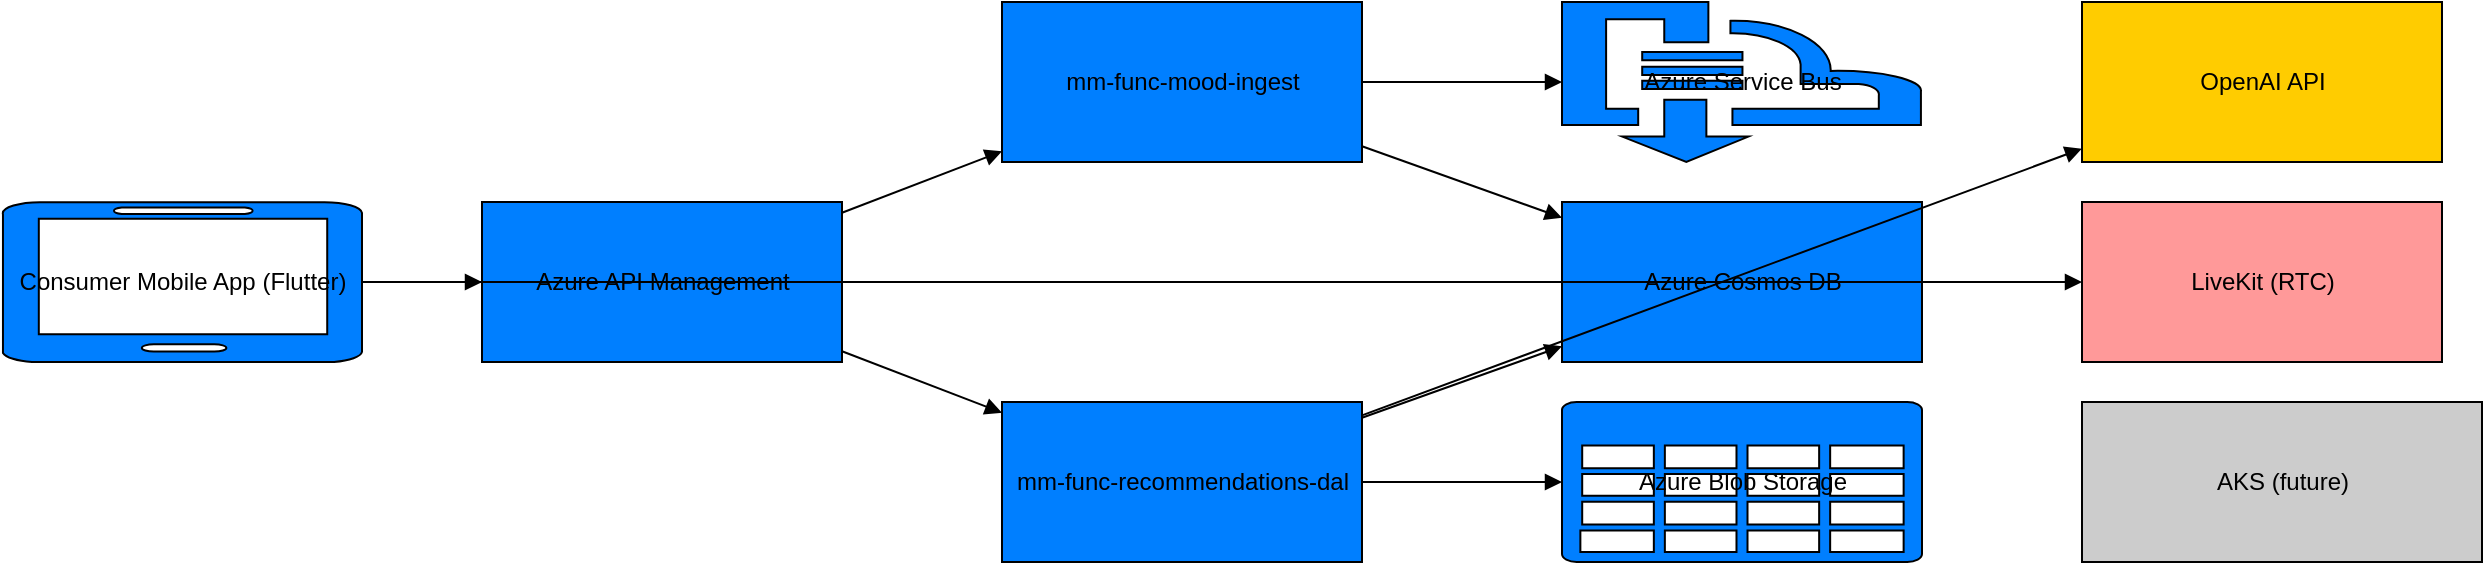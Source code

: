 <?xml version="1.0" encoding="UTF-8"?>
<mxfile>
  <diagram name="MoodMapper MVP Architecture" id="moodmapper-arch">
    <mxGraphModel dx="1620" dy="1024" grid="1" gridSize="10" guides="1" tooltips="1" connect="1" arrows="1" fold="1" page="1" pageScale="1" pageWidth="1920" pageHeight="1080">
      <root>
        <mxCell id="0"/>
        <mxCell id="1" parent="0"/>
        <mxCell id="mobileApp" value="Consumer Mobile App (Flutter)" style="shape=mxgraph.azure.mobile;fillColor=#007FFF;gradientColor=none;html=1;" vertex="1" parent="1">
          <mxGeometry x="40" y="220" width="180" height="80" as="geometry"/>
        </mxCell>
        <mxCell id="apim" value="Azure API Management" style="shape=mxgraph.azure.api_management;fillColor=#007FFF;gradientColor=none;html=1;" vertex="1" parent="1">
          <mxGeometry x="280" y="220" width="180" height="80" as="geometry"/>
        </mxCell>
        <mxCell id="funcIngest" value="mm-func-mood-ingest" style="shape=mxgraph.azure.functions;fillColor=#007FFF;html=1;" vertex="1" parent="1">
          <mxGeometry x="540" y="120" width="180" height="80" as="geometry"/>
        </mxCell>
        <mxCell id="funcRecs" value="mm-func-recommendations-dal" style="shape=mxgraph.azure.functions;fillColor=#007FFF;html=1;" vertex="1" parent="1">
          <mxGeometry x="540" y="320" width="180" height="80" as="geometry"/>
        </mxCell>
        <mxCell id="cosmos" value="Azure Cosmos DB" style="shape=mxgraph.azure.cosmosdb;fillColor=#007FFF;html=1;" vertex="1" parent="1">
          <mxGeometry x="820" y="220" width="180" height="80" as="geometry"/>
        </mxCell>
        <mxCell id="servicebus" value="Azure Service Bus" style="shape=mxgraph.azure.service_bus;fillColor=#007FFF;html=1;" vertex="1" parent="1">
          <mxGeometry x="820" y="120" width="180" height="80" as="geometry"/>
        </mxCell>
        <mxCell id="storage" value="Azure Blob Storage" style="shape=mxgraph.azure.storage;fillColor=#007FFF;html=1;" vertex="1" parent="1">
          <mxGeometry x="820" y="320" width="180" height="80" as="geometry"/>
        </mxCell>
        <mxCell id="openai" value="OpenAI API" style="shape=mxgraph.general.cloud;fillColor=#FFCC00;html=1;" vertex="1" parent="1">
          <mxGeometry x="1080" y="120" width="180" height="80" as="geometry"/>
        </mxCell>
        <mxCell id="livekit" value="LiveKit (RTC)" style="shape=mxgraph.general.cloud;fillColor=#FF9999;html=1;" vertex="1" parent="1">
          <mxGeometry x="1080" y="220" width="180" height="80" as="geometry"/>
        </mxCell>
        <mxCell id="aks" value="AKS (future)" style="shape=mxgraph.azure.kubernetes_service;fillColor=#cccccc;html=1;" vertex="1" parent="1">
          <mxGeometry x="1080" y="320" width="200" height="80" as="geometry"/>
        </mxCell>
        <mxCell id="edge1" style="endArrow=block;html=1;strokeColor=#000000;" edge="1" parent="1" source="mobileApp" target="apim">
          <mxGeometry relative="1" as="geometry"/>
        </mxCell>
        <mxCell id="edge2" style="endArrow=block;html=1;strokeColor=#000000;" edge="1" parent="1" source="apim" target="funcIngest">
          <mxGeometry relative="1" as="geometry"/>
        </mxCell>
        <mxCell id="edge3" style="endArrow=block;html=1;strokeColor=#000000;" edge="1" parent="1" source="apim" target="funcRecs">
          <mxGeometry relative="1" as="geometry"/>
        </mxCell>
        <mxCell id="edge4" style="endArrow=block;html=1;strokeColor=#000000;" edge="1" parent="1" source="funcIngest" target="cosmos">
          <mxGeometry relative="1" as="geometry"/>
        </mxCell>
        <mxCell id="edge5" style="endArrow=block;html=1;strokeColor=#000000;" edge="1" parent="1" source="funcRecs" target="cosmos">
          <mxGeometry relative="1" as="geometry"/>
        </mxCell>
        <mxCell id="edge6" style="endArrow=block;html=1;strokeColor=#000000;" edge="1" parent="1" source="funcIngest" target="servicebus">
          <mxGeometry relative="1" as="geometry"/>
        </mxCell>
        <mxCell id="edge7" style="endArrow=block;html=1;strokeColor=#000000;" edge="1" parent="1" source="funcRecs" target="storage">
          <mxGeometry relative="1" as="geometry"/>
        </mxCell>
        <mxCell id="edge8" style="endArrow=block;html=1;strokeColor=#000000;" edge="1" parent="1" source="funcRecs" target="openai">
          <mxGeometry relative="1" as="geometry"/>
        </mxCell>
        <mxCell id="edge9" style="endArrow=block;html=1;strokeColor=#000000;" edge="1" parent="1" source="mobileApp" target="livekit">
          <mxGeometry relative="1" as="geometry"/>
        </mxCell>
      </root>
    </mxGraphModel>
  </diagram>
</mxfile>
